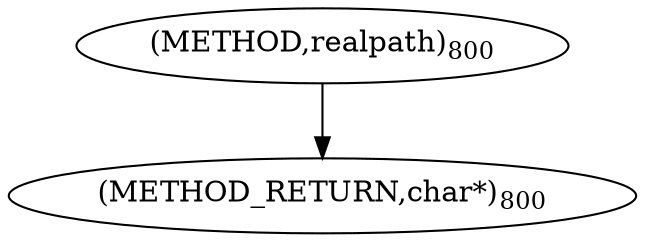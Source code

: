 digraph "realpath" {  
"33346" [label = <(METHOD,realpath)<SUB>800</SUB>> ]
"33349" [label = <(METHOD_RETURN,char*)<SUB>800</SUB>> ]
  "33346" -> "33349" 
}
